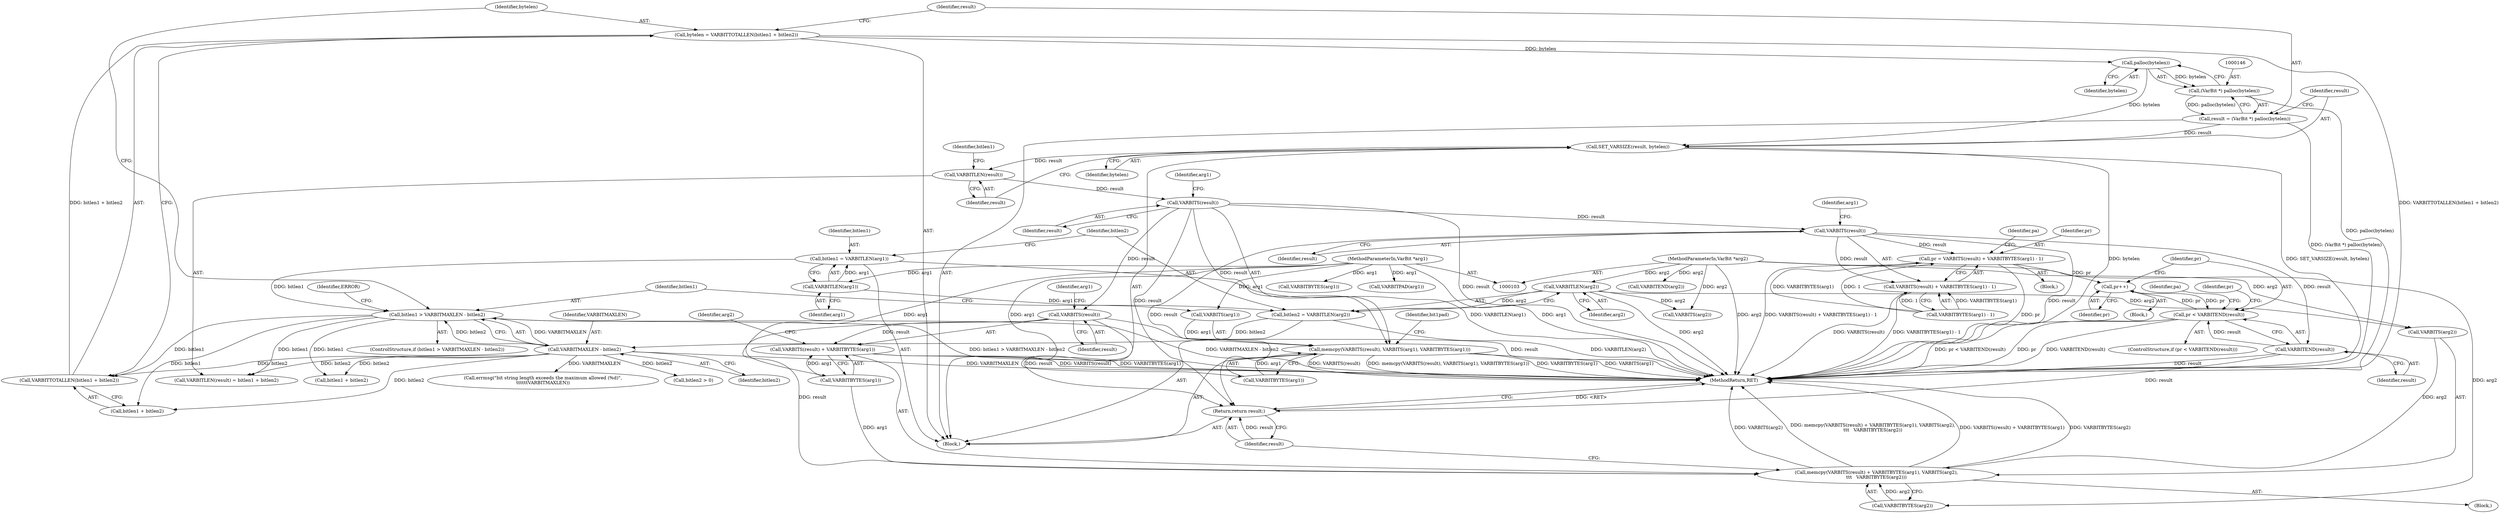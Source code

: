 digraph "0_postgres_31400a673325147e1205326008e32135a78b4d8a_20@integer" {
"1000137" [label="(Call,bytelen = VARBITTOTALLEN(bitlen1 + bitlen2))"];
"1000139" [label="(Call,VARBITTOTALLEN(bitlen1 + bitlen2))"];
"1000124" [label="(Call,bitlen1 > VARBITMAXLEN - bitlen2)"];
"1000115" [label="(Call,bitlen1 = VARBITLEN(arg1))"];
"1000117" [label="(Call,VARBITLEN(arg1))"];
"1000104" [label="(MethodParameterIn,VarBit *arg1)"];
"1000126" [label="(Call,VARBITMAXLEN - bitlen2)"];
"1000119" [label="(Call,bitlen2 = VARBITLEN(arg2))"];
"1000121" [label="(Call,VARBITLEN(arg2))"];
"1000105" [label="(MethodParameterIn,VarBit *arg2)"];
"1000147" [label="(Call,palloc(bytelen))"];
"1000145" [label="(Call,(VarBit *) palloc(bytelen))"];
"1000143" [label="(Call,result = (VarBit *) palloc(bytelen))"];
"1000149" [label="(Call,SET_VARSIZE(result, bytelen))"];
"1000153" [label="(Call,VARBITLEN(result))"];
"1000159" [label="(Call,VARBITS(result))"];
"1000158" [label="(Call,memcpy(VARBITS(result), VARBITS(arg1), VARBITBYTES(arg1)))"];
"1000176" [label="(Call,VARBITS(result))"];
"1000174" [label="(Call,memcpy(VARBITS(result) + VARBITBYTES(arg1), VARBITS(arg2),\n\t\t\t   VARBITBYTES(arg2)))"];
"1000175" [label="(Call,VARBITS(result) + VARBITBYTES(arg1))"];
"1000241" [label="(Return,return result;)"];
"1000198" [label="(Call,VARBITS(result))"];
"1000195" [label="(Call,pr = VARBITS(result) + VARBITBYTES(arg1) - 1)"];
"1000225" [label="(Call,pr++)"];
"1000228" [label="(Call,pr < VARBITEND(result))"];
"1000197" [label="(Call,VARBITS(result) + VARBITBYTES(arg1) - 1)"];
"1000230" [label="(Call,VARBITEND(result))"];
"1000116" [label="(Identifier,bitlen1)"];
"1000226" [label="(Identifier,pr)"];
"1000130" [label="(Identifier,ERROR)"];
"1000189" [label="(Block,)"];
"1000206" [label="(Identifier,pa)"];
"1000117" [label="(Call,VARBITLEN(arg1))"];
"1000125" [label="(Identifier,bitlen1)"];
"1000138" [label="(Identifier,bytelen)"];
"1000106" [label="(Block,)"];
"1000182" [label="(Call,VARBITBYTES(arg2))"];
"1000145" [label="(Call,(VarBit *) palloc(bytelen))"];
"1000179" [label="(Identifier,arg1)"];
"1000243" [label="(MethodReturn,RET)"];
"1000163" [label="(Call,VARBITBYTES(arg1))"];
"1000151" [label="(Identifier,bytelen)"];
"1000199" [label="(Identifier,result)"];
"1000242" [label="(Identifier,result)"];
"1000197" [label="(Call,VARBITS(result) + VARBITBYTES(arg1) - 1)"];
"1000202" [label="(Identifier,arg1)"];
"1000167" [label="(Call,VARBITPAD(arg1))"];
"1000120" [label="(Identifier,bitlen2)"];
"1000215" [label="(Block,)"];
"1000115" [label="(Call,bitlen1 = VARBITLEN(arg1))"];
"1000144" [label="(Identifier,result)"];
"1000180" [label="(Call,VARBITS(arg2))"];
"1000166" [label="(Identifier,bit1pad)"];
"1000196" [label="(Identifier,pr)"];
"1000127" [label="(Identifier,VARBITMAXLEN)"];
"1000225" [label="(Call,pr++)"];
"1000119" [label="(Call,bitlen2 = VARBITLEN(arg2))"];
"1000174" [label="(Call,memcpy(VARBITS(result) + VARBITBYTES(arg1), VARBITS(arg2),\n\t\t\t   VARBITBYTES(arg2)))"];
"1000124" [label="(Call,bitlen1 > VARBITMAXLEN - bitlen2)"];
"1000118" [label="(Identifier,arg1)"];
"1000178" [label="(Call,VARBITBYTES(arg1))"];
"1000207" [label="(Call,VARBITS(arg2))"];
"1000230" [label="(Call,VARBITEND(result))"];
"1000173" [label="(Block,)"];
"1000123" [label="(ControlStructure,if (bitlen1 > VARBITMAXLEN - bitlen2))"];
"1000186" [label="(Call,bitlen2 > 0)"];
"1000147" [label="(Call,palloc(bytelen))"];
"1000137" [label="(Call,bytelen = VARBITTOTALLEN(bitlen1 + bitlen2))"];
"1000156" [label="(Identifier,bitlen1)"];
"1000176" [label="(Call,VARBITS(result))"];
"1000152" [label="(Call,VARBITLEN(result) = bitlen1 + bitlen2)"];
"1000150" [label="(Identifier,result)"];
"1000211" [label="(Call,VARBITEND(arg2))"];
"1000241" [label="(Return,return result;)"];
"1000227" [label="(ControlStructure,if (pr < VARBITEND(result)))"];
"1000200" [label="(Call,VARBITBYTES(arg1) - 1)"];
"1000159" [label="(Call,VARBITS(result))"];
"1000128" [label="(Identifier,bitlen2)"];
"1000149" [label="(Call,SET_VARSIZE(result, bytelen))"];
"1000175" [label="(Call,VARBITS(result) + VARBITBYTES(arg1))"];
"1000198" [label="(Call,VARBITS(result))"];
"1000231" [label="(Identifier,result)"];
"1000161" [label="(Call,VARBITS(arg1))"];
"1000158" [label="(Call,memcpy(VARBITS(result), VARBITS(arg1), VARBITBYTES(arg1)))"];
"1000195" [label="(Call,pr = VARBITS(result) + VARBITBYTES(arg1) - 1)"];
"1000228" [label="(Call,pr < VARBITEND(result))"];
"1000214" [label="(Identifier,pa)"];
"1000201" [label="(Call,VARBITBYTES(arg1))"];
"1000181" [label="(Identifier,arg2)"];
"1000134" [label="(Call,errmsg(\"bit string length exceeds the maximum allowed (%d)\",\n\t\t\t\t\t\tVARBITMAXLEN))"];
"1000177" [label="(Identifier,result)"];
"1000234" [label="(Identifier,pr)"];
"1000155" [label="(Call,bitlen1 + bitlen2)"];
"1000139" [label="(Call,VARBITTOTALLEN(bitlen1 + bitlen2))"];
"1000121" [label="(Call,VARBITLEN(arg2))"];
"1000122" [label="(Identifier,arg2)"];
"1000148" [label="(Identifier,bytelen)"];
"1000143" [label="(Call,result = (VarBit *) palloc(bytelen))"];
"1000154" [label="(Identifier,result)"];
"1000160" [label="(Identifier,result)"];
"1000126" [label="(Call,VARBITMAXLEN - bitlen2)"];
"1000104" [label="(MethodParameterIn,VarBit *arg1)"];
"1000162" [label="(Identifier,arg1)"];
"1000229" [label="(Identifier,pr)"];
"1000153" [label="(Call,VARBITLEN(result))"];
"1000105" [label="(MethodParameterIn,VarBit *arg2)"];
"1000140" [label="(Call,bitlen1 + bitlen2)"];
"1000137" -> "1000106"  [label="AST: "];
"1000137" -> "1000139"  [label="CFG: "];
"1000138" -> "1000137"  [label="AST: "];
"1000139" -> "1000137"  [label="AST: "];
"1000144" -> "1000137"  [label="CFG: "];
"1000137" -> "1000243"  [label="DDG: VARBITTOTALLEN(bitlen1 + bitlen2)"];
"1000139" -> "1000137"  [label="DDG: bitlen1 + bitlen2"];
"1000137" -> "1000147"  [label="DDG: bytelen"];
"1000139" -> "1000140"  [label="CFG: "];
"1000140" -> "1000139"  [label="AST: "];
"1000124" -> "1000139"  [label="DDG: bitlen1"];
"1000126" -> "1000139"  [label="DDG: bitlen2"];
"1000124" -> "1000123"  [label="AST: "];
"1000124" -> "1000126"  [label="CFG: "];
"1000125" -> "1000124"  [label="AST: "];
"1000126" -> "1000124"  [label="AST: "];
"1000130" -> "1000124"  [label="CFG: "];
"1000138" -> "1000124"  [label="CFG: "];
"1000124" -> "1000243"  [label="DDG: VARBITMAXLEN - bitlen2"];
"1000124" -> "1000243"  [label="DDG: bitlen1 > VARBITMAXLEN - bitlen2"];
"1000115" -> "1000124"  [label="DDG: bitlen1"];
"1000126" -> "1000124"  [label="DDG: VARBITMAXLEN"];
"1000126" -> "1000124"  [label="DDG: bitlen2"];
"1000124" -> "1000140"  [label="DDG: bitlen1"];
"1000124" -> "1000152"  [label="DDG: bitlen1"];
"1000124" -> "1000155"  [label="DDG: bitlen1"];
"1000115" -> "1000106"  [label="AST: "];
"1000115" -> "1000117"  [label="CFG: "];
"1000116" -> "1000115"  [label="AST: "];
"1000117" -> "1000115"  [label="AST: "];
"1000120" -> "1000115"  [label="CFG: "];
"1000115" -> "1000243"  [label="DDG: VARBITLEN(arg1)"];
"1000117" -> "1000115"  [label="DDG: arg1"];
"1000117" -> "1000118"  [label="CFG: "];
"1000118" -> "1000117"  [label="AST: "];
"1000104" -> "1000117"  [label="DDG: arg1"];
"1000117" -> "1000161"  [label="DDG: arg1"];
"1000104" -> "1000103"  [label="AST: "];
"1000104" -> "1000243"  [label="DDG: arg1"];
"1000104" -> "1000161"  [label="DDG: arg1"];
"1000104" -> "1000163"  [label="DDG: arg1"];
"1000104" -> "1000167"  [label="DDG: arg1"];
"1000104" -> "1000178"  [label="DDG: arg1"];
"1000104" -> "1000201"  [label="DDG: arg1"];
"1000126" -> "1000128"  [label="CFG: "];
"1000127" -> "1000126"  [label="AST: "];
"1000128" -> "1000126"  [label="AST: "];
"1000126" -> "1000243"  [label="DDG: VARBITMAXLEN"];
"1000119" -> "1000126"  [label="DDG: bitlen2"];
"1000126" -> "1000134"  [label="DDG: VARBITMAXLEN"];
"1000126" -> "1000140"  [label="DDG: bitlen2"];
"1000126" -> "1000152"  [label="DDG: bitlen2"];
"1000126" -> "1000155"  [label="DDG: bitlen2"];
"1000126" -> "1000186"  [label="DDG: bitlen2"];
"1000119" -> "1000106"  [label="AST: "];
"1000119" -> "1000121"  [label="CFG: "];
"1000120" -> "1000119"  [label="AST: "];
"1000121" -> "1000119"  [label="AST: "];
"1000125" -> "1000119"  [label="CFG: "];
"1000119" -> "1000243"  [label="DDG: VARBITLEN(arg2)"];
"1000121" -> "1000119"  [label="DDG: arg2"];
"1000121" -> "1000122"  [label="CFG: "];
"1000122" -> "1000121"  [label="AST: "];
"1000121" -> "1000243"  [label="DDG: arg2"];
"1000105" -> "1000121"  [label="DDG: arg2"];
"1000121" -> "1000180"  [label="DDG: arg2"];
"1000121" -> "1000207"  [label="DDG: arg2"];
"1000105" -> "1000103"  [label="AST: "];
"1000105" -> "1000243"  [label="DDG: arg2"];
"1000105" -> "1000180"  [label="DDG: arg2"];
"1000105" -> "1000182"  [label="DDG: arg2"];
"1000105" -> "1000207"  [label="DDG: arg2"];
"1000105" -> "1000211"  [label="DDG: arg2"];
"1000147" -> "1000145"  [label="AST: "];
"1000147" -> "1000148"  [label="CFG: "];
"1000148" -> "1000147"  [label="AST: "];
"1000145" -> "1000147"  [label="CFG: "];
"1000147" -> "1000145"  [label="DDG: bytelen"];
"1000147" -> "1000149"  [label="DDG: bytelen"];
"1000145" -> "1000143"  [label="AST: "];
"1000146" -> "1000145"  [label="AST: "];
"1000143" -> "1000145"  [label="CFG: "];
"1000145" -> "1000243"  [label="DDG: palloc(bytelen)"];
"1000145" -> "1000143"  [label="DDG: palloc(bytelen)"];
"1000143" -> "1000106"  [label="AST: "];
"1000144" -> "1000143"  [label="AST: "];
"1000150" -> "1000143"  [label="CFG: "];
"1000143" -> "1000243"  [label="DDG: (VarBit *) palloc(bytelen)"];
"1000143" -> "1000149"  [label="DDG: result"];
"1000149" -> "1000106"  [label="AST: "];
"1000149" -> "1000151"  [label="CFG: "];
"1000150" -> "1000149"  [label="AST: "];
"1000151" -> "1000149"  [label="AST: "];
"1000154" -> "1000149"  [label="CFG: "];
"1000149" -> "1000243"  [label="DDG: bytelen"];
"1000149" -> "1000243"  [label="DDG: SET_VARSIZE(result, bytelen)"];
"1000149" -> "1000153"  [label="DDG: result"];
"1000153" -> "1000152"  [label="AST: "];
"1000153" -> "1000154"  [label="CFG: "];
"1000154" -> "1000153"  [label="AST: "];
"1000156" -> "1000153"  [label="CFG: "];
"1000153" -> "1000159"  [label="DDG: result"];
"1000159" -> "1000158"  [label="AST: "];
"1000159" -> "1000160"  [label="CFG: "];
"1000160" -> "1000159"  [label="AST: "];
"1000162" -> "1000159"  [label="CFG: "];
"1000159" -> "1000243"  [label="DDG: result"];
"1000159" -> "1000158"  [label="DDG: result"];
"1000159" -> "1000176"  [label="DDG: result"];
"1000159" -> "1000198"  [label="DDG: result"];
"1000159" -> "1000241"  [label="DDG: result"];
"1000158" -> "1000106"  [label="AST: "];
"1000158" -> "1000163"  [label="CFG: "];
"1000161" -> "1000158"  [label="AST: "];
"1000163" -> "1000158"  [label="AST: "];
"1000166" -> "1000158"  [label="CFG: "];
"1000158" -> "1000243"  [label="DDG: VARBITS(result)"];
"1000158" -> "1000243"  [label="DDG: memcpy(VARBITS(result), VARBITS(arg1), VARBITBYTES(arg1))"];
"1000158" -> "1000243"  [label="DDG: VARBITBYTES(arg1)"];
"1000158" -> "1000243"  [label="DDG: VARBITS(arg1)"];
"1000161" -> "1000158"  [label="DDG: arg1"];
"1000163" -> "1000158"  [label="DDG: arg1"];
"1000176" -> "1000175"  [label="AST: "];
"1000176" -> "1000177"  [label="CFG: "];
"1000177" -> "1000176"  [label="AST: "];
"1000179" -> "1000176"  [label="CFG: "];
"1000176" -> "1000243"  [label="DDG: result"];
"1000176" -> "1000174"  [label="DDG: result"];
"1000176" -> "1000175"  [label="DDG: result"];
"1000176" -> "1000241"  [label="DDG: result"];
"1000174" -> "1000173"  [label="AST: "];
"1000174" -> "1000182"  [label="CFG: "];
"1000175" -> "1000174"  [label="AST: "];
"1000180" -> "1000174"  [label="AST: "];
"1000182" -> "1000174"  [label="AST: "];
"1000242" -> "1000174"  [label="CFG: "];
"1000174" -> "1000243"  [label="DDG: VARBITBYTES(arg2)"];
"1000174" -> "1000243"  [label="DDG: VARBITS(arg2)"];
"1000174" -> "1000243"  [label="DDG: memcpy(VARBITS(result) + VARBITBYTES(arg1), VARBITS(arg2),\n\t\t\t   VARBITBYTES(arg2))"];
"1000174" -> "1000243"  [label="DDG: VARBITS(result) + VARBITBYTES(arg1)"];
"1000178" -> "1000174"  [label="DDG: arg1"];
"1000180" -> "1000174"  [label="DDG: arg2"];
"1000182" -> "1000174"  [label="DDG: arg2"];
"1000175" -> "1000178"  [label="CFG: "];
"1000178" -> "1000175"  [label="AST: "];
"1000181" -> "1000175"  [label="CFG: "];
"1000175" -> "1000243"  [label="DDG: VARBITBYTES(arg1)"];
"1000175" -> "1000243"  [label="DDG: VARBITS(result)"];
"1000178" -> "1000175"  [label="DDG: arg1"];
"1000241" -> "1000106"  [label="AST: "];
"1000241" -> "1000242"  [label="CFG: "];
"1000242" -> "1000241"  [label="AST: "];
"1000243" -> "1000241"  [label="CFG: "];
"1000241" -> "1000243"  [label="DDG: <RET>"];
"1000242" -> "1000241"  [label="DDG: result"];
"1000230" -> "1000241"  [label="DDG: result"];
"1000198" -> "1000241"  [label="DDG: result"];
"1000198" -> "1000197"  [label="AST: "];
"1000198" -> "1000199"  [label="CFG: "];
"1000199" -> "1000198"  [label="AST: "];
"1000202" -> "1000198"  [label="CFG: "];
"1000198" -> "1000243"  [label="DDG: result"];
"1000198" -> "1000195"  [label="DDG: result"];
"1000198" -> "1000197"  [label="DDG: result"];
"1000198" -> "1000230"  [label="DDG: result"];
"1000195" -> "1000189"  [label="AST: "];
"1000195" -> "1000197"  [label="CFG: "];
"1000196" -> "1000195"  [label="AST: "];
"1000197" -> "1000195"  [label="AST: "];
"1000206" -> "1000195"  [label="CFG: "];
"1000195" -> "1000243"  [label="DDG: VARBITS(result) + VARBITBYTES(arg1) - 1"];
"1000195" -> "1000243"  [label="DDG: pr"];
"1000200" -> "1000195"  [label="DDG: VARBITBYTES(arg1)"];
"1000200" -> "1000195"  [label="DDG: 1"];
"1000195" -> "1000225"  [label="DDG: pr"];
"1000225" -> "1000215"  [label="AST: "];
"1000225" -> "1000226"  [label="CFG: "];
"1000226" -> "1000225"  [label="AST: "];
"1000229" -> "1000225"  [label="CFG: "];
"1000228" -> "1000225"  [label="DDG: pr"];
"1000225" -> "1000228"  [label="DDG: pr"];
"1000228" -> "1000227"  [label="AST: "];
"1000228" -> "1000230"  [label="CFG: "];
"1000229" -> "1000228"  [label="AST: "];
"1000230" -> "1000228"  [label="AST: "];
"1000234" -> "1000228"  [label="CFG: "];
"1000214" -> "1000228"  [label="CFG: "];
"1000228" -> "1000243"  [label="DDG: pr < VARBITEND(result)"];
"1000228" -> "1000243"  [label="DDG: pr"];
"1000228" -> "1000243"  [label="DDG: VARBITEND(result)"];
"1000230" -> "1000228"  [label="DDG: result"];
"1000197" -> "1000200"  [label="CFG: "];
"1000200" -> "1000197"  [label="AST: "];
"1000197" -> "1000243"  [label="DDG: VARBITBYTES(arg1) - 1"];
"1000197" -> "1000243"  [label="DDG: VARBITS(result)"];
"1000200" -> "1000197"  [label="DDG: VARBITBYTES(arg1)"];
"1000200" -> "1000197"  [label="DDG: 1"];
"1000230" -> "1000231"  [label="CFG: "];
"1000231" -> "1000230"  [label="AST: "];
"1000230" -> "1000243"  [label="DDG: result"];
}
